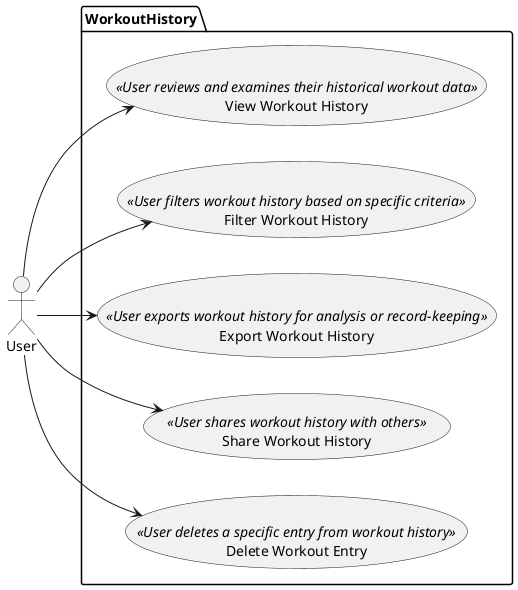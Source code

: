 @startuml
left to right direction

actor User as u

package "WorkoutHistory" {
  usecase "View Workout History" as UC1 <<User reviews and examines their historical workout data>>

  usecase "Filter Workout History" as UC2 <<User filters workout history based on specific criteria>>

  usecase "Export Workout History" as UC3 <<User exports workout history for analysis or record-keeping>>

  usecase "Share Workout History" as UC4 <<User shares workout history with others>>

  usecase "Delete Workout Entry" as UC5 <<User deletes a specific entry from workout history>>

}

u --> UC1
u --> UC2
u --> UC3
u --> UC4
u --> UC5

@enduml